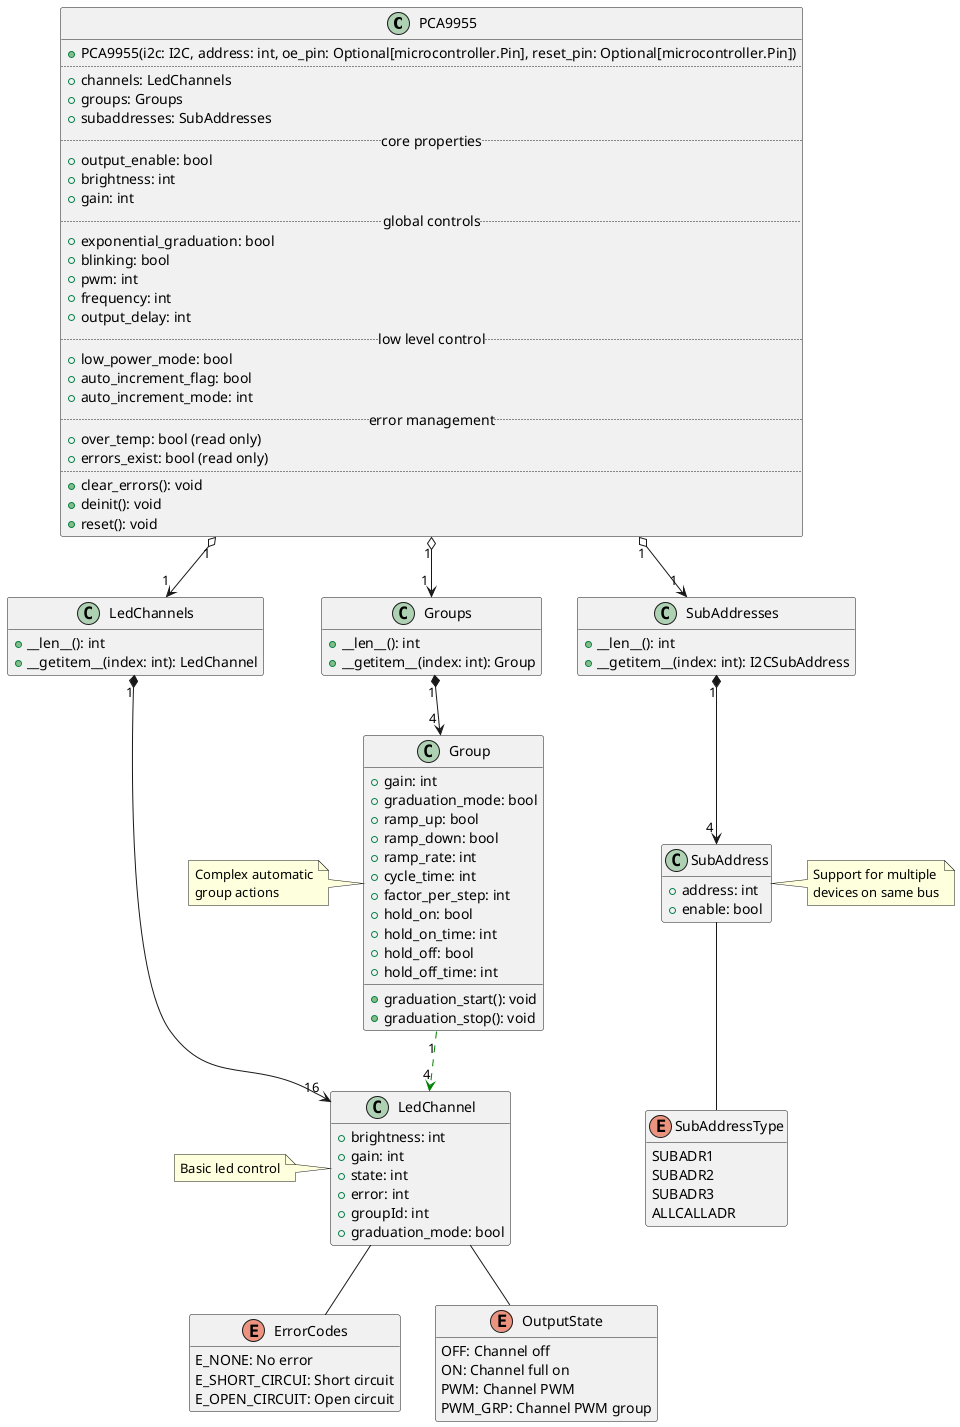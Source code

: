 ' SPDX-FileCopyrightText: Copyright (c) 2024 Noel Anderson
' SPDX-License-Identifier: MIT

@startuml pca9955b

class PCA9955 {
    +PCA9955(i2c: I2C, address: int, oe_pin: Optional[microcontroller.Pin], reset_pin: Optional[microcontroller.Pin])
    ..
    +{field} channels: LedChannels
    +{field} groups: Groups
    +{field} subaddresses: SubAddresses
    .. core properties..
    +{field} output_enable: bool
    +{field} brightness: int
    +{field} gain: int
    .. global controls..
    +{field} exponential_graduation: bool
    +{field} blinking: bool
    +{field} pwm: int
    +{field} frequency: int
    +{field} output_delay: int
    .. low level control ..
    +{field} low_power_mode: bool
    +{field} auto_increment_flag: bool
    +{field} auto_increment_mode: int
    .. error management ..
    +{field} over_temp: bool (read only)
    +{field} errors_exist: bool (read only)
    ..
    +{method} clear_errors(): void
    +{method} deinit(): void
    +{method} reset(): void
}

class LedChannels {
    +{method} __len__(): int
    +{method} __getitem__(index: int): LedChannel
}

class Groups {
    +{method} __len__(): int
    +{method} __getitem__(index: int): Group
}


class SubAddresses {
    +{method} __len__(): int
    +{method} __getitem__(index: int): I2CSubAddress
}


'force layout
LedChannels-[hidden]--> dummy
hide dummy

class LedChannel {
    +{field} brightness: int
    +{field} gain: int
    +{field} state: int
    +{field} error: int
    +{field} groupId: int
    +{field} graduation_mode: bool
}
note left: Basic led control

class Group {
    +{field} gain: int
    +{field} graduation_mode: bool
    +{field} ramp_up: bool
    +{field} ramp_down: bool
    +{field} ramp_rate: int
    +{field} cycle_time: int
    +{field} factor_per_step: int
    +{field} hold_on: bool
    +{field} hold_on_time: int
    +{field} hold_off: bool
    +{field} hold_off_time: int
    +{method} graduation_start(): void
    +{method} graduation_stop(): void
}
note left: Complex automatic\ngroup actions


class SubAddress {
    +{field} address: int
    +{field} enable: bool
}
note right: Support for multiple\ndevices on same bus

 enum ErrorCodes {
     E_NONE: No error
     E_SHORT_CIRCUI: Short circuit
     E_OPEN_CIRCUIT: Open circuit
}

 enum OutputState{
     OFF: Channel off
     ON: Channel full on
     PWM: Channel PWM
     PWM_GRP: Channel PWM group
}

 enum SubAddressType{
    SUBADR1
    SUBADR2
    SUBADR3
    ALLCALLADR
}


PCA9955 "1" o--> "1 " LedChannels
LedChannels "1" *--> "16 " LedChannel
PCA9955 "1" o--> "1 "  Groups
Groups "1" *--> "4 " Group
PCA9955 "1" o--> "1 "  SubAddresses
SubAddresses "1" *--> "4 " SubAddress
Group "1" -->  "4" LedChannel  #green;line.dashed

LedChannel -- ErrorCodes
LedChannel -- OutputState
SubAddress -- SubAddressType

hide empty members
@enduml
